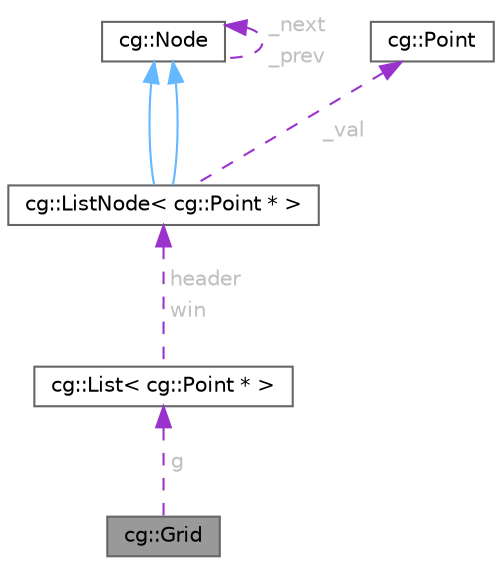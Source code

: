 digraph "cg::Grid"
{
 // LATEX_PDF_SIZE
  bgcolor="transparent";
  edge [fontname=Helvetica,fontsize=10,labelfontname=Helvetica,labelfontsize=10];
  node [fontname=Helvetica,fontsize=10,shape=box,height=0.2,width=0.4];
  Node1 [id="Node000001",label="cg::Grid",height=0.2,width=0.4,color="gray40", fillcolor="grey60", style="filled", fontcolor="black",tooltip=" "];
  Node2 -> Node1 [id="edge1_Node000001_Node000002",dir="back",color="darkorchid3",style="dashed",tooltip=" ",label=<<TABLE CELLBORDER="0" BORDER="0"><TR><TD VALIGN="top" ALIGN="LEFT" CELLPADDING="1" CELLSPACING="0">g</TD></TR>
</TABLE>> ,fontcolor="grey" ];
  Node2 [id="Node000002",label="cg::List\< cg::Point * \>",height=0.2,width=0.4,color="gray40", fillcolor="white", style="filled",URL="$classcg_1_1_list.html",tooltip=" "];
  Node3 -> Node2 [id="edge2_Node000002_Node000003",dir="back",color="darkorchid3",style="dashed",tooltip=" ",label=<<TABLE CELLBORDER="0" BORDER="0"><TR><TD VALIGN="top" ALIGN="LEFT" CELLPADDING="1" CELLSPACING="0">header</TD></TR>
<TR><TD VALIGN="top" ALIGN="LEFT" CELLPADDING="1" CELLSPACING="0">win</TD></TR>
</TABLE>> ,fontcolor="grey" ];
  Node3 [id="Node000003",label="cg::ListNode\< cg::Point * \>",height=0.2,width=0.4,color="gray40", fillcolor="white", style="filled",URL="$classcg_1_1_list_node.html",tooltip=" "];
  Node4 -> Node3 [id="edge3_Node000003_Node000004",dir="back",color="steelblue1",style="solid",tooltip=" "];
  Node4 [id="Node000004",label="cg::Node",height=0.2,width=0.4,color="gray40", fillcolor="white", style="filled",URL="$classcg_1_1_node.html",tooltip=" "];
  Node4 -> Node4 [id="edge4_Node000004_Node000004",dir="back",color="darkorchid3",style="dashed",tooltip=" ",label=<<TABLE CELLBORDER="0" BORDER="0"><TR><TD VALIGN="top" ALIGN="LEFT" CELLPADDING="1" CELLSPACING="0">_next</TD></TR>
<TR><TD VALIGN="top" ALIGN="LEFT" CELLPADDING="1" CELLSPACING="0">_prev</TD></TR>
</TABLE>> ,fontcolor="grey" ];
  Node4 -> Node3 [id="edge5_Node000003_Node000004",dir="back",color="steelblue1",style="solid",tooltip=" "];
  Node5 -> Node3 [id="edge6_Node000003_Node000005",dir="back",color="darkorchid3",style="dashed",tooltip=" ",label=<<TABLE CELLBORDER="0" BORDER="0"><TR><TD VALIGN="top" ALIGN="LEFT" CELLPADDING="1" CELLSPACING="0">_val</TD></TR>
</TABLE>> ,fontcolor="grey" ];
  Node5 [id="Node000005",label="cg::Point",height=0.2,width=0.4,color="gray40", fillcolor="white", style="filled",URL="$classcg_1_1_point.html",tooltip=" "];
}
